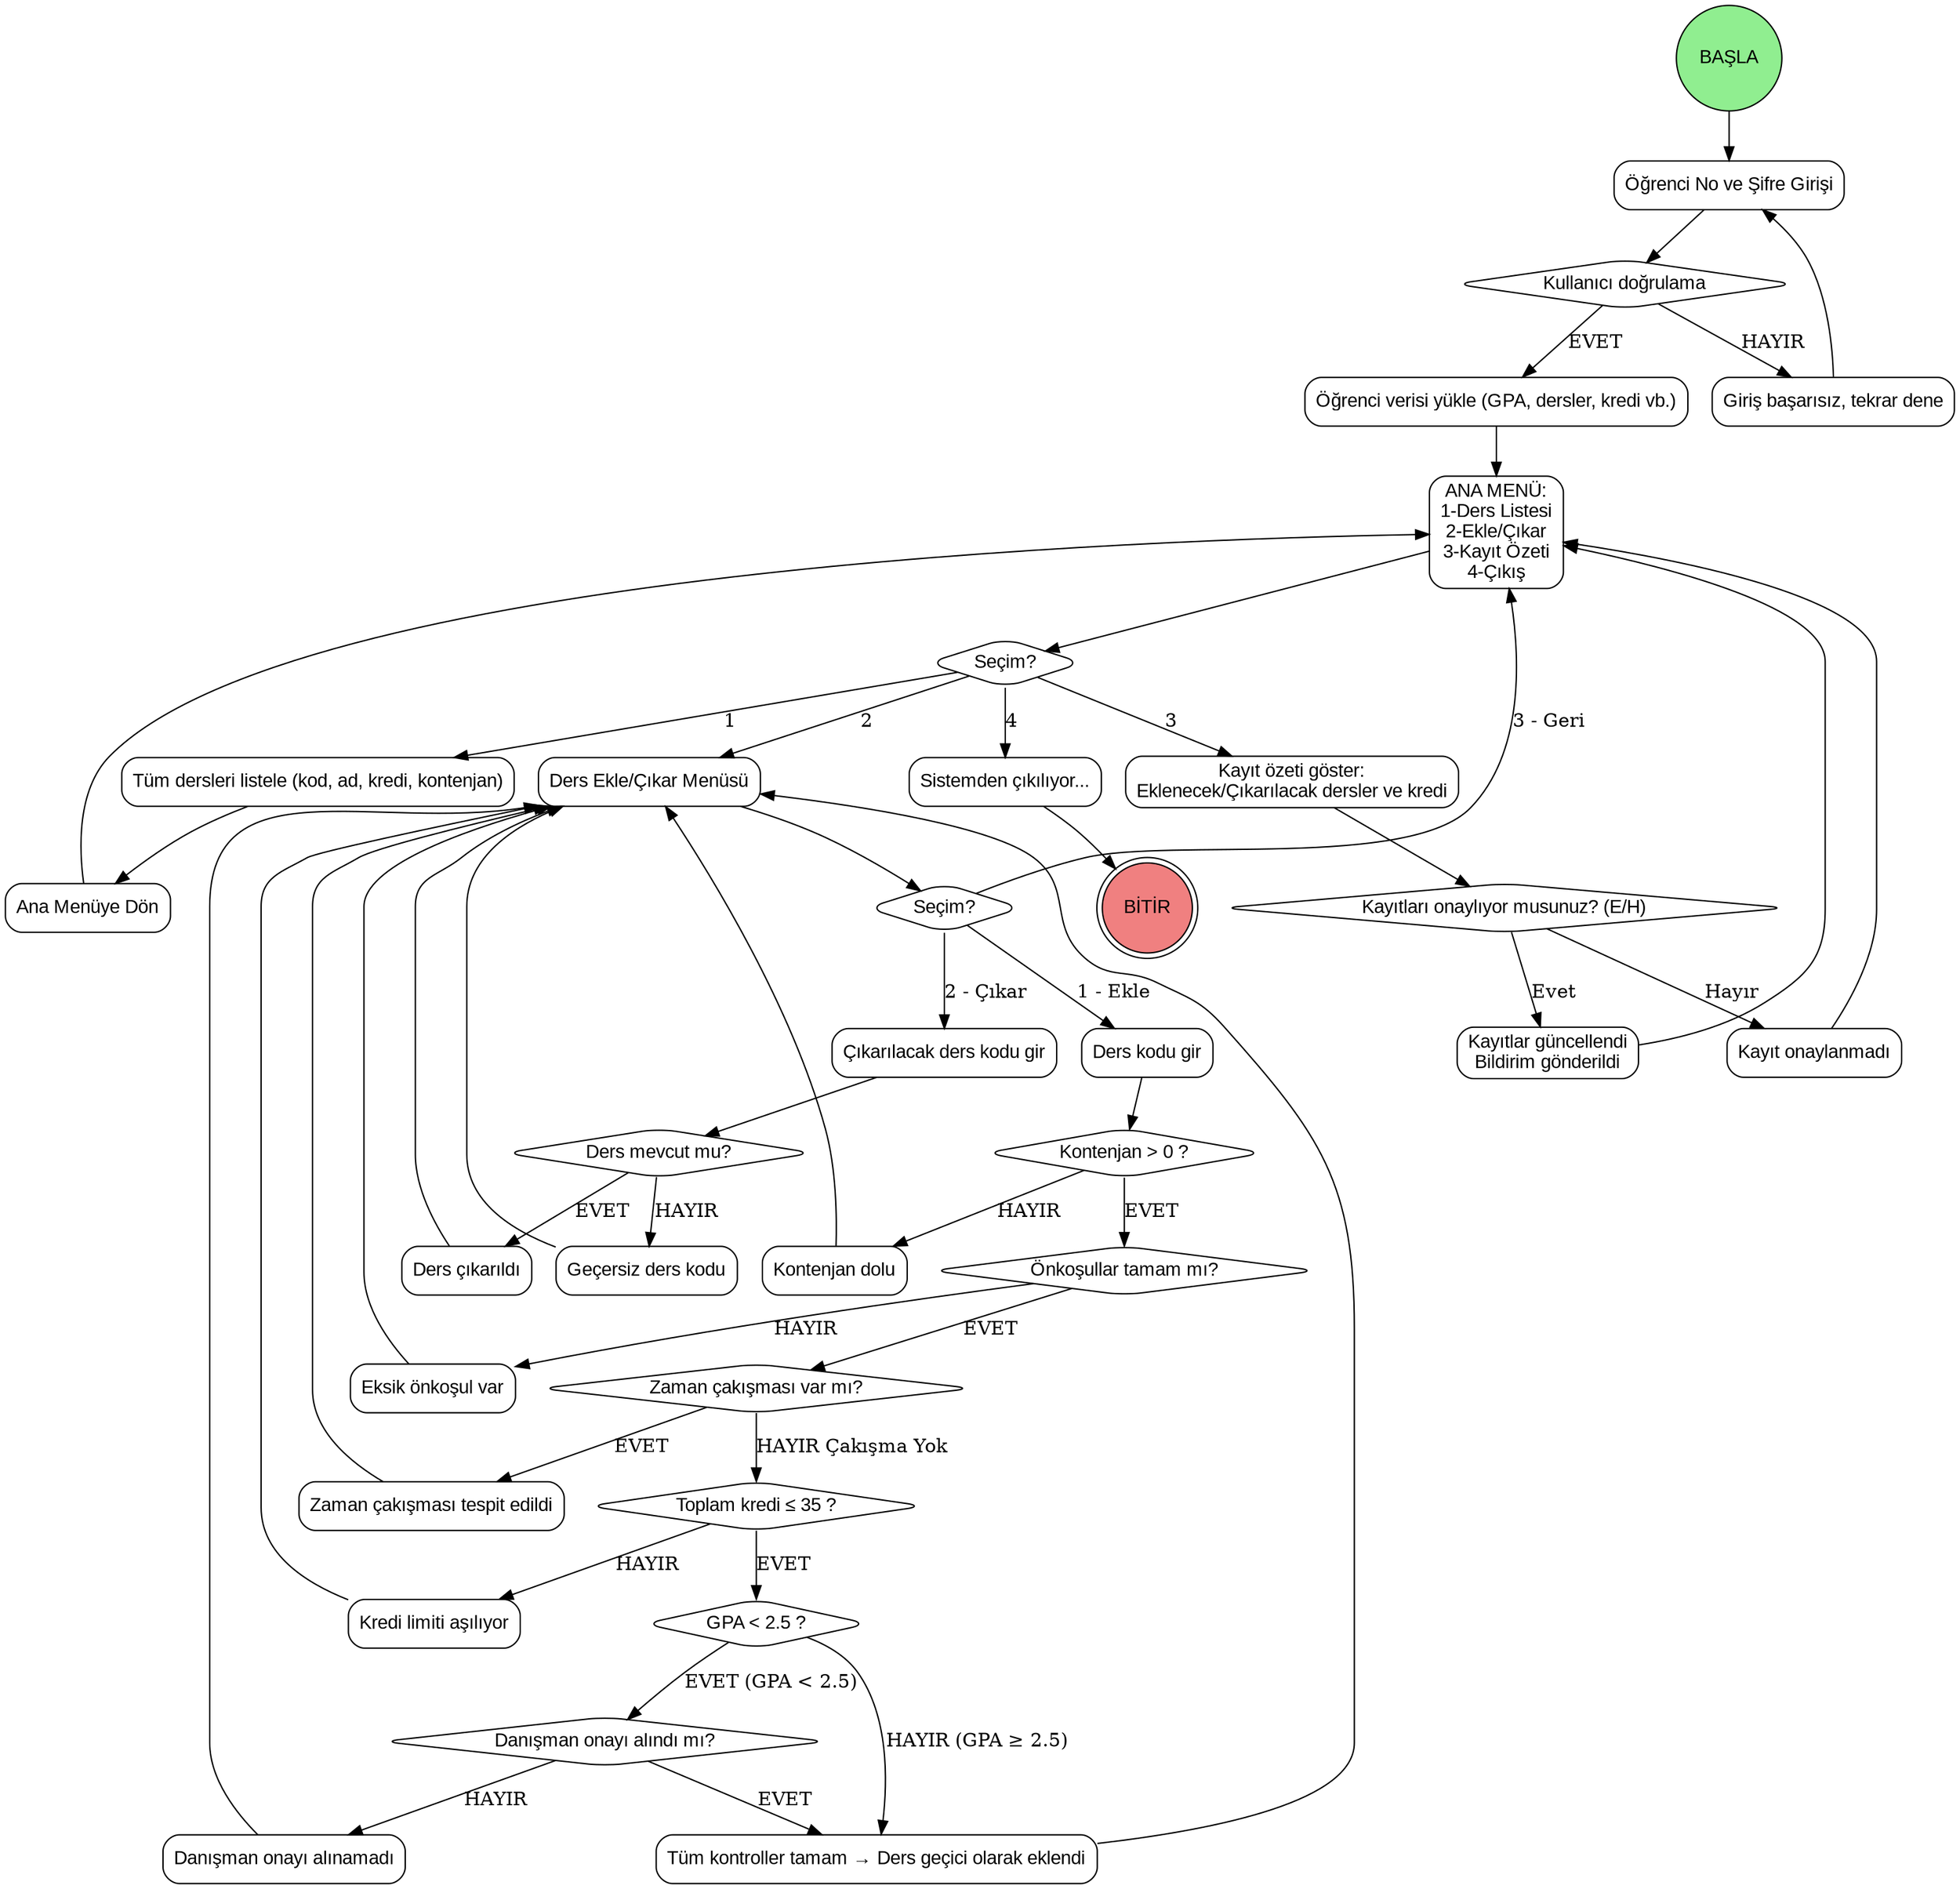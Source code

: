 digraph DersKayitSistemi {
    rankdir=TB;
    node [shape=rectangle, style=rounded, fontname="Arial"];

    // Başlangıç ve bitiş
    Start [label="BAŞLA", shape=circle, style=filled, fillcolor=lightgreen];
    End [label="BİTİR", shape=doublecircle, fillcolor=lightcoral, style=filled];

    // Giriş
    Login [label="Öğrenci No ve Şifre Girişi"];
    Validate [label="Kullanıcı doğrulama", shape=diamond];
    InvalidLogin [label="Giriş başarısız, tekrar dene"];
    LoadData [label="Öğrenci verisi yükle (GPA, dersler, kredi vb.)"];

    // Ana Menü
    Menu [label="ANA MENÜ:\n1-Ders Listesi\n2-Ekle/Çıkar\n3-Kayıt Özeti\n4-Çıkış"];
    Choice [label="Seçim?", shape=diamond];

    // Seçim 1 - Ders Listesi
    DersList [label="Tüm dersleri listele (kod, ad, kredi, kontenjan)"];
    BackToMenu1 [label="Ana Menüye Dön"];

    // Seçim 2 - Ekle/Çıkar Menüsü
    EkleCikarMenu [label="Ders Ekle/Çıkar Menüsü"];
    EkleCikarChoice [label="Seçim?", shape=diamond];

    // Ekleme Akışı
    DersEkle [label="Ders kodu gir"];
    KontenjanCheck [label="Kontenjan > 0 ?", shape=diamond];
    KontenjanFail [label="Kontenjan dolu"];

    OnKosulCheck [label="Önkoşullar tamam mı?", shape=diamond];
    OnKosulFail [label="Eksik önkoşul var"];

    ZamanCheck [label="Zaman çakışması var mı?", shape=diamond];
    ZamanFail [label="Zaman çakışması tespit edildi"];

    KrediCheck [label="Toplam kredi ≤ 35 ?", shape=diamond];
    KrediFail [label="Kredi limiti aşılıyor"];

    DanismanCheck [label="GPA < 2.5 ?", shape=diamond];
    DanismanOnay [label="Danışman onayı alındı mı?", shape=diamond];
    DanismanRed [label="Danışman onayı alınamadı"];

    EkleOK [label="Tüm kontroller tamam → Ders geçici olarak eklendi"];

    // Çıkarma Akışı
    DersCikar [label="Çıkarılacak ders kodu gir"];
    DersCikarCheck [label="Ders mevcut mu?", shape=diamond];
    DersCikarFail [label="Geçersiz ders kodu"];
    DersCikarOK [label="Ders çıkarıldı"];

    // Seçim 3 - Kayıt Özeti
    KayitOzet [label="Kayıt özeti göster:\nEklenecek/Çıkarılacak dersler ve kredi"];
    KayitOnay [label="Kayıtları onaylıyor musunuz? (E/H)", shape=diamond];
    KayitApply [label="Kayıtlar güncellendi\nBildirim gönderildi"];
    KayitCancel [label="Kayıt onaylanmadı"];

    // Seçim 4 - Çıkış
    Exit [label="Sistemden çıkılıyor..."];

    // Bağlantılar
    Start -> Login -> Validate;
    Validate -> InvalidLogin [label="HAYIR"];
    InvalidLogin -> Login;
    Validate -> LoadData [label="EVET"];
    LoadData -> Menu -> Choice;

    // Seçim 1
    Choice -> DersList [label="1"];
    DersList -> BackToMenu1 -> Menu;

    // Seçim 2 - Ders Ekle/Çıkar
    Choice -> EkleCikarMenu [label="2"];
    EkleCikarMenu -> EkleCikarChoice;

    EkleCikarChoice -> DersEkle [label="1 - Ekle"];
    DersEkle -> KontenjanCheck;
    KontenjanCheck -> KontenjanFail [label="HAYIR"];
    KontenjanFail -> EkleCikarMenu;

    KontenjanCheck -> OnKosulCheck [label="EVET"];
    OnKosulCheck -> OnKosulFail [label="HAYIR"];
    OnKosulFail -> EkleCikarMenu;

    OnKosulCheck -> ZamanCheck [label="EVET"];
    ZamanCheck -> ZamanFail [label="EVET"];
    ZamanFail -> EkleCikarMenu;

    ZamanCheck -> KrediCheck [label="HAYIR Çakışma Yok"];
    KrediCheck -> KrediFail [label="HAYIR"];
    KrediFail -> EkleCikarMenu;

    KrediCheck -> DanismanCheck [label="EVET"];
    DanismanCheck -> DanismanOnay [label="EVET (GPA < 2.5)"];
    DanismanCheck -> EkleOK [label="HAYIR (GPA ≥ 2.5)"];

    DanismanOnay -> DanismanRed [label="HAYIR"];
    DanismanRed -> EkleCikarMenu;
    DanismanOnay -> EkleOK [label="EVET"];
    EkleOK -> EkleCikarMenu;

    // Çıkarma
    EkleCikarChoice -> DersCikar [label="2 - Çıkar"];
    DersCikar -> DersCikarCheck;
    DersCikarCheck -> DersCikarFail [label="HAYIR"];
    DersCikarFail -> EkleCikarMenu;
    DersCikarCheck -> DersCikarOK [label="EVET"];
    DersCikarOK -> EkleCikarMenu;

    // Geri Ana Menü
    EkleCikarChoice -> Menu [label="3 - Geri"];

    // Kayıt Özeti
    Choice -> KayitOzet [label="3"];
    KayitOzet -> KayitOnay;
    KayitOnay -> KayitApply [label="Evet"];
    KayitOnay -> KayitCancel [label="Hayır"];
    KayitApply -> Menu;
    KayitCancel -> Menu;

    // Çıkış
    Choice -> Exit [label="4"];
    Exit -> End;
}
